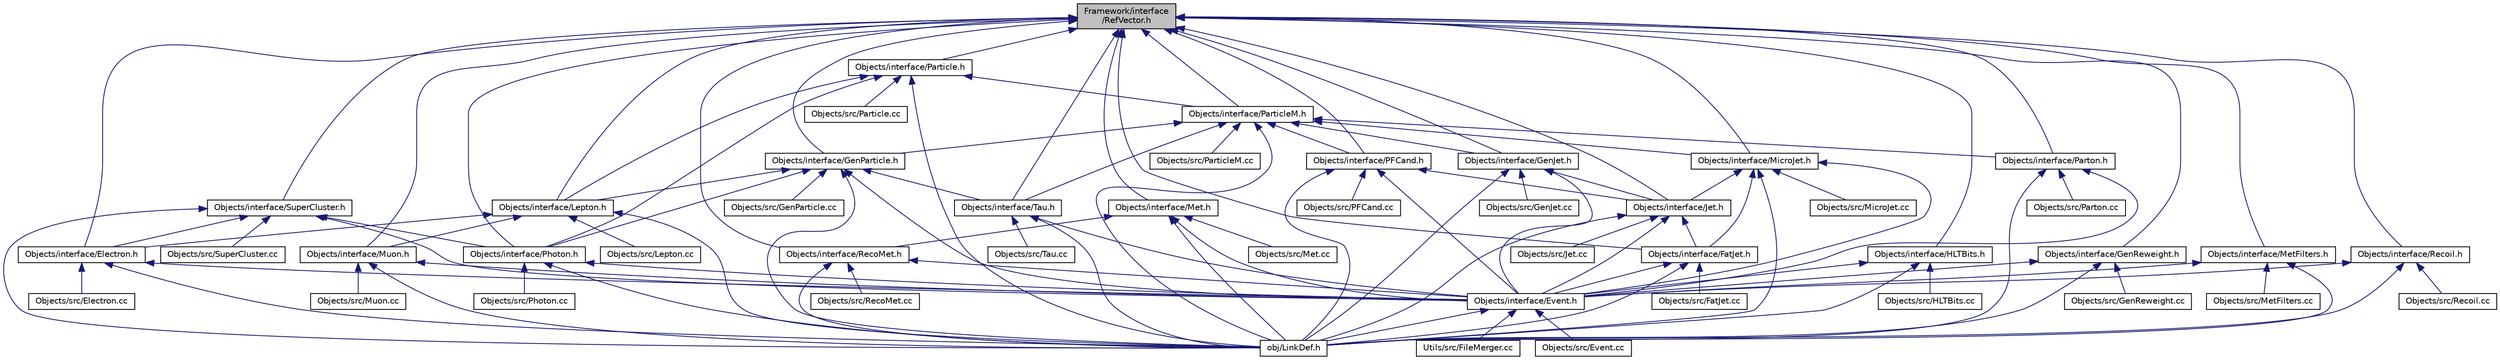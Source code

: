 digraph "Framework/interface/RefVector.h"
{
 // INTERACTIVE_SVG=YES
  edge [fontname="Helvetica",fontsize="10",labelfontname="Helvetica",labelfontsize="10"];
  node [fontname="Helvetica",fontsize="10",shape=record];
  Node1 [label="Framework/interface\l/RefVector.h",height=0.2,width=0.4,color="black", fillcolor="grey75", style="filled" fontcolor="black"];
  Node1 -> Node2 [dir="back",color="midnightblue",fontsize="10",style="solid"];
  Node2 [label="Objects/interface/Particle.h",height=0.2,width=0.4,color="black", fillcolor="white", style="filled",URL="$Particle_8h.html"];
  Node2 -> Node3 [dir="back",color="midnightblue",fontsize="10",style="solid"];
  Node3 [label="obj/LinkDef.h",height=0.2,width=0.4,color="black", fillcolor="white", style="filled",URL="$LinkDef_8h.html"];
  Node2 -> Node4 [dir="back",color="midnightblue",fontsize="10",style="solid"];
  Node4 [label="Objects/interface/ParticleM.h",height=0.2,width=0.4,color="black", fillcolor="white", style="filled",URL="$ParticleM_8h.html"];
  Node4 -> Node3 [dir="back",color="midnightblue",fontsize="10",style="solid"];
  Node4 -> Node5 [dir="back",color="midnightblue",fontsize="10",style="solid"];
  Node5 [label="Objects/interface/GenParticle.h",height=0.2,width=0.4,color="black", fillcolor="white", style="filled",URL="$GenParticle_8h.html"];
  Node5 -> Node3 [dir="back",color="midnightblue",fontsize="10",style="solid"];
  Node5 -> Node6 [dir="back",color="midnightblue",fontsize="10",style="solid"];
  Node6 [label="Objects/interface/Lepton.h",height=0.2,width=0.4,color="black", fillcolor="white", style="filled",URL="$Lepton_8h.html"];
  Node6 -> Node3 [dir="back",color="midnightblue",fontsize="10",style="solid"];
  Node6 -> Node7 [dir="back",color="midnightblue",fontsize="10",style="solid"];
  Node7 [label="Objects/interface/Electron.h",height=0.2,width=0.4,color="black", fillcolor="white", style="filled",URL="$Electron_8h.html"];
  Node7 -> Node3 [dir="back",color="midnightblue",fontsize="10",style="solid"];
  Node7 -> Node8 [dir="back",color="midnightblue",fontsize="10",style="solid"];
  Node8 [label="Objects/interface/Event.h",height=0.2,width=0.4,color="black", fillcolor="white", style="filled",URL="$Event_8h.html"];
  Node8 -> Node3 [dir="back",color="midnightblue",fontsize="10",style="solid"];
  Node8 -> Node9 [dir="back",color="midnightblue",fontsize="10",style="solid"];
  Node9 [label="Objects/src/Event.cc",height=0.2,width=0.4,color="black", fillcolor="white", style="filled",URL="$Event_8cc.html"];
  Node8 -> Node10 [dir="back",color="midnightblue",fontsize="10",style="solid"];
  Node10 [label="Utils/src/FileMerger.cc",height=0.2,width=0.4,color="black", fillcolor="white", style="filled",URL="$FileMerger_8cc.html"];
  Node7 -> Node11 [dir="back",color="midnightblue",fontsize="10",style="solid"];
  Node11 [label="Objects/src/Electron.cc",height=0.2,width=0.4,color="black", fillcolor="white", style="filled",URL="$Electron_8cc.html"];
  Node6 -> Node12 [dir="back",color="midnightblue",fontsize="10",style="solid"];
  Node12 [label="Objects/interface/Muon.h",height=0.2,width=0.4,color="black", fillcolor="white", style="filled",URL="$Muon_8h.html"];
  Node12 -> Node3 [dir="back",color="midnightblue",fontsize="10",style="solid"];
  Node12 -> Node8 [dir="back",color="midnightblue",fontsize="10",style="solid"];
  Node12 -> Node13 [dir="back",color="midnightblue",fontsize="10",style="solid"];
  Node13 [label="Objects/src/Muon.cc",height=0.2,width=0.4,color="black", fillcolor="white", style="filled",URL="$Muon_8cc.html"];
  Node6 -> Node14 [dir="back",color="midnightblue",fontsize="10",style="solid"];
  Node14 [label="Objects/src/Lepton.cc",height=0.2,width=0.4,color="black", fillcolor="white", style="filled",URL="$Lepton_8cc.html"];
  Node5 -> Node15 [dir="back",color="midnightblue",fontsize="10",style="solid"];
  Node15 [label="Objects/interface/Tau.h",height=0.2,width=0.4,color="black", fillcolor="white", style="filled",URL="$Tau_8h.html"];
  Node15 -> Node3 [dir="back",color="midnightblue",fontsize="10",style="solid"];
  Node15 -> Node8 [dir="back",color="midnightblue",fontsize="10",style="solid"];
  Node15 -> Node16 [dir="back",color="midnightblue",fontsize="10",style="solid"];
  Node16 [label="Objects/src/Tau.cc",height=0.2,width=0.4,color="black", fillcolor="white", style="filled",URL="$Tau_8cc.html"];
  Node5 -> Node17 [dir="back",color="midnightblue",fontsize="10",style="solid"];
  Node17 [label="Objects/interface/Photon.h",height=0.2,width=0.4,color="black", fillcolor="white", style="filled",URL="$Photon_8h.html"];
  Node17 -> Node3 [dir="back",color="midnightblue",fontsize="10",style="solid"];
  Node17 -> Node8 [dir="back",color="midnightblue",fontsize="10",style="solid"];
  Node17 -> Node18 [dir="back",color="midnightblue",fontsize="10",style="solid"];
  Node18 [label="Objects/src/Photon.cc",height=0.2,width=0.4,color="black", fillcolor="white", style="filled",URL="$Photon_8cc.html"];
  Node5 -> Node8 [dir="back",color="midnightblue",fontsize="10",style="solid"];
  Node5 -> Node19 [dir="back",color="midnightblue",fontsize="10",style="solid"];
  Node19 [label="Objects/src/GenParticle.cc",height=0.2,width=0.4,color="black", fillcolor="white", style="filled",URL="$GenParticle_8cc.html"];
  Node4 -> Node20 [dir="back",color="midnightblue",fontsize="10",style="solid"];
  Node20 [label="Objects/interface/Parton.h",height=0.2,width=0.4,color="black", fillcolor="white", style="filled",URL="$Parton_8h.html"];
  Node20 -> Node3 [dir="back",color="midnightblue",fontsize="10",style="solid"];
  Node20 -> Node8 [dir="back",color="midnightblue",fontsize="10",style="solid"];
  Node20 -> Node21 [dir="back",color="midnightblue",fontsize="10",style="solid"];
  Node21 [label="Objects/src/Parton.cc",height=0.2,width=0.4,color="black", fillcolor="white", style="filled",URL="$Parton_8cc.html"];
  Node4 -> Node22 [dir="back",color="midnightblue",fontsize="10",style="solid"];
  Node22 [label="Objects/interface/PFCand.h",height=0.2,width=0.4,color="black", fillcolor="white", style="filled",URL="$PFCand_8h.html"];
  Node22 -> Node3 [dir="back",color="midnightblue",fontsize="10",style="solid"];
  Node22 -> Node23 [dir="back",color="midnightblue",fontsize="10",style="solid"];
  Node23 [label="Objects/interface/Jet.h",height=0.2,width=0.4,color="black", fillcolor="white", style="filled",URL="$Jet_8h.html"];
  Node23 -> Node3 [dir="back",color="midnightblue",fontsize="10",style="solid"];
  Node23 -> Node24 [dir="back",color="midnightblue",fontsize="10",style="solid"];
  Node24 [label="Objects/interface/FatJet.h",height=0.2,width=0.4,color="black", fillcolor="white", style="filled",URL="$FatJet_8h.html"];
  Node24 -> Node3 [dir="back",color="midnightblue",fontsize="10",style="solid"];
  Node24 -> Node8 [dir="back",color="midnightblue",fontsize="10",style="solid"];
  Node24 -> Node25 [dir="back",color="midnightblue",fontsize="10",style="solid"];
  Node25 [label="Objects/src/FatJet.cc",height=0.2,width=0.4,color="black", fillcolor="white", style="filled",URL="$FatJet_8cc.html"];
  Node23 -> Node8 [dir="back",color="midnightblue",fontsize="10",style="solid"];
  Node23 -> Node26 [dir="back",color="midnightblue",fontsize="10",style="solid"];
  Node26 [label="Objects/src/Jet.cc",height=0.2,width=0.4,color="black", fillcolor="white", style="filled",URL="$Jet_8cc.html"];
  Node22 -> Node8 [dir="back",color="midnightblue",fontsize="10",style="solid"];
  Node22 -> Node27 [dir="back",color="midnightblue",fontsize="10",style="solid"];
  Node27 [label="Objects/src/PFCand.cc",height=0.2,width=0.4,color="black", fillcolor="white", style="filled",URL="$PFCand_8cc.html"];
  Node4 -> Node15 [dir="back",color="midnightblue",fontsize="10",style="solid"];
  Node4 -> Node28 [dir="back",color="midnightblue",fontsize="10",style="solid"];
  Node28 [label="Objects/interface/GenJet.h",height=0.2,width=0.4,color="black", fillcolor="white", style="filled",URL="$GenJet_8h.html"];
  Node28 -> Node3 [dir="back",color="midnightblue",fontsize="10",style="solid"];
  Node28 -> Node23 [dir="back",color="midnightblue",fontsize="10",style="solid"];
  Node28 -> Node8 [dir="back",color="midnightblue",fontsize="10",style="solid"];
  Node28 -> Node29 [dir="back",color="midnightblue",fontsize="10",style="solid"];
  Node29 [label="Objects/src/GenJet.cc",height=0.2,width=0.4,color="black", fillcolor="white", style="filled",URL="$GenJet_8cc.html"];
  Node4 -> Node30 [dir="back",color="midnightblue",fontsize="10",style="solid"];
  Node30 [label="Objects/interface/MicroJet.h",height=0.2,width=0.4,color="black", fillcolor="white", style="filled",URL="$MicroJet_8h.html"];
  Node30 -> Node3 [dir="back",color="midnightblue",fontsize="10",style="solid"];
  Node30 -> Node23 [dir="back",color="midnightblue",fontsize="10",style="solid"];
  Node30 -> Node24 [dir="back",color="midnightblue",fontsize="10",style="solid"];
  Node30 -> Node8 [dir="back",color="midnightblue",fontsize="10",style="solid"];
  Node30 -> Node31 [dir="back",color="midnightblue",fontsize="10",style="solid"];
  Node31 [label="Objects/src/MicroJet.cc",height=0.2,width=0.4,color="black", fillcolor="white", style="filled",URL="$MicroJet_8cc.html"];
  Node4 -> Node32 [dir="back",color="midnightblue",fontsize="10",style="solid"];
  Node32 [label="Objects/src/ParticleM.cc",height=0.2,width=0.4,color="black", fillcolor="white", style="filled",URL="$ParticleM_8cc.html"];
  Node2 -> Node6 [dir="back",color="midnightblue",fontsize="10",style="solid"];
  Node2 -> Node17 [dir="back",color="midnightblue",fontsize="10",style="solid"];
  Node2 -> Node33 [dir="back",color="midnightblue",fontsize="10",style="solid"];
  Node33 [label="Objects/src/Particle.cc",height=0.2,width=0.4,color="black", fillcolor="white", style="filled",URL="$Particle_8cc.html"];
  Node1 -> Node4 [dir="back",color="midnightblue",fontsize="10",style="solid"];
  Node1 -> Node5 [dir="back",color="midnightblue",fontsize="10",style="solid"];
  Node1 -> Node20 [dir="back",color="midnightblue",fontsize="10",style="solid"];
  Node1 -> Node22 [dir="back",color="midnightblue",fontsize="10",style="solid"];
  Node1 -> Node34 [dir="back",color="midnightblue",fontsize="10",style="solid"];
  Node34 [label="Objects/interface/SuperCluster.h",height=0.2,width=0.4,color="black", fillcolor="white", style="filled",URL="$SuperCluster_8h.html"];
  Node34 -> Node3 [dir="back",color="midnightblue",fontsize="10",style="solid"];
  Node34 -> Node7 [dir="back",color="midnightblue",fontsize="10",style="solid"];
  Node34 -> Node17 [dir="back",color="midnightblue",fontsize="10",style="solid"];
  Node34 -> Node8 [dir="back",color="midnightblue",fontsize="10",style="solid"];
  Node34 -> Node35 [dir="back",color="midnightblue",fontsize="10",style="solid"];
  Node35 [label="Objects/src/SuperCluster.cc",height=0.2,width=0.4,color="black", fillcolor="white", style="filled",URL="$SuperCluster_8cc.html"];
  Node1 -> Node6 [dir="back",color="midnightblue",fontsize="10",style="solid"];
  Node1 -> Node7 [dir="back",color="midnightblue",fontsize="10",style="solid"];
  Node1 -> Node12 [dir="back",color="midnightblue",fontsize="10",style="solid"];
  Node1 -> Node15 [dir="back",color="midnightblue",fontsize="10",style="solid"];
  Node1 -> Node17 [dir="back",color="midnightblue",fontsize="10",style="solid"];
  Node1 -> Node28 [dir="back",color="midnightblue",fontsize="10",style="solid"];
  Node1 -> Node30 [dir="back",color="midnightblue",fontsize="10",style="solid"];
  Node1 -> Node23 [dir="back",color="midnightblue",fontsize="10",style="solid"];
  Node1 -> Node24 [dir="back",color="midnightblue",fontsize="10",style="solid"];
  Node1 -> Node36 [dir="back",color="midnightblue",fontsize="10",style="solid"];
  Node36 [label="Objects/interface/Met.h",height=0.2,width=0.4,color="black", fillcolor="white", style="filled",URL="$Met_8h.html"];
  Node36 -> Node3 [dir="back",color="midnightblue",fontsize="10",style="solid"];
  Node36 -> Node37 [dir="back",color="midnightblue",fontsize="10",style="solid"];
  Node37 [label="Objects/interface/RecoMet.h",height=0.2,width=0.4,color="black", fillcolor="white", style="filled",URL="$RecoMet_8h.html"];
  Node37 -> Node3 [dir="back",color="midnightblue",fontsize="10",style="solid"];
  Node37 -> Node8 [dir="back",color="midnightblue",fontsize="10",style="solid"];
  Node37 -> Node38 [dir="back",color="midnightblue",fontsize="10",style="solid"];
  Node38 [label="Objects/src/RecoMet.cc",height=0.2,width=0.4,color="black", fillcolor="white", style="filled",URL="$RecoMet_8cc.html"];
  Node36 -> Node8 [dir="back",color="midnightblue",fontsize="10",style="solid"];
  Node36 -> Node39 [dir="back",color="midnightblue",fontsize="10",style="solid"];
  Node39 [label="Objects/src/Met.cc",height=0.2,width=0.4,color="black", fillcolor="white", style="filled",URL="$Met_8cc.html"];
  Node1 -> Node37 [dir="back",color="midnightblue",fontsize="10",style="solid"];
  Node1 -> Node40 [dir="back",color="midnightblue",fontsize="10",style="solid"];
  Node40 [label="Objects/interface/MetFilters.h",height=0.2,width=0.4,color="black", fillcolor="white", style="filled",URL="$MetFilters_8h.html"];
  Node40 -> Node3 [dir="back",color="midnightblue",fontsize="10",style="solid"];
  Node40 -> Node8 [dir="back",color="midnightblue",fontsize="10",style="solid"];
  Node40 -> Node41 [dir="back",color="midnightblue",fontsize="10",style="solid"];
  Node41 [label="Objects/src/MetFilters.cc",height=0.2,width=0.4,color="black", fillcolor="white", style="filled",URL="$MetFilters_8cc.html"];
  Node1 -> Node42 [dir="back",color="midnightblue",fontsize="10",style="solid"];
  Node42 [label="Objects/interface/HLTBits.h",height=0.2,width=0.4,color="black", fillcolor="white", style="filled",URL="$HLTBits_8h.html"];
  Node42 -> Node3 [dir="back",color="midnightblue",fontsize="10",style="solid"];
  Node42 -> Node8 [dir="back",color="midnightblue",fontsize="10",style="solid"];
  Node42 -> Node43 [dir="back",color="midnightblue",fontsize="10",style="solid"];
  Node43 [label="Objects/src/HLTBits.cc",height=0.2,width=0.4,color="black", fillcolor="white", style="filled",URL="$HLTBits_8cc.html"];
  Node1 -> Node44 [dir="back",color="midnightblue",fontsize="10",style="solid"];
  Node44 [label="Objects/interface/GenReweight.h",height=0.2,width=0.4,color="black", fillcolor="white", style="filled",URL="$GenReweight_8h.html"];
  Node44 -> Node3 [dir="back",color="midnightblue",fontsize="10",style="solid"];
  Node44 -> Node8 [dir="back",color="midnightblue",fontsize="10",style="solid"];
  Node44 -> Node45 [dir="back",color="midnightblue",fontsize="10",style="solid"];
  Node45 [label="Objects/src/GenReweight.cc",height=0.2,width=0.4,color="black", fillcolor="white", style="filled",URL="$GenReweight_8cc.html"];
  Node1 -> Node46 [dir="back",color="midnightblue",fontsize="10",style="solid"];
  Node46 [label="Objects/interface/Recoil.h",height=0.2,width=0.4,color="black", fillcolor="white", style="filled",URL="$Recoil_8h.html"];
  Node46 -> Node3 [dir="back",color="midnightblue",fontsize="10",style="solid"];
  Node46 -> Node8 [dir="back",color="midnightblue",fontsize="10",style="solid"];
  Node46 -> Node47 [dir="back",color="midnightblue",fontsize="10",style="solid"];
  Node47 [label="Objects/src/Recoil.cc",height=0.2,width=0.4,color="black", fillcolor="white", style="filled",URL="$Recoil_8cc.html"];
}
